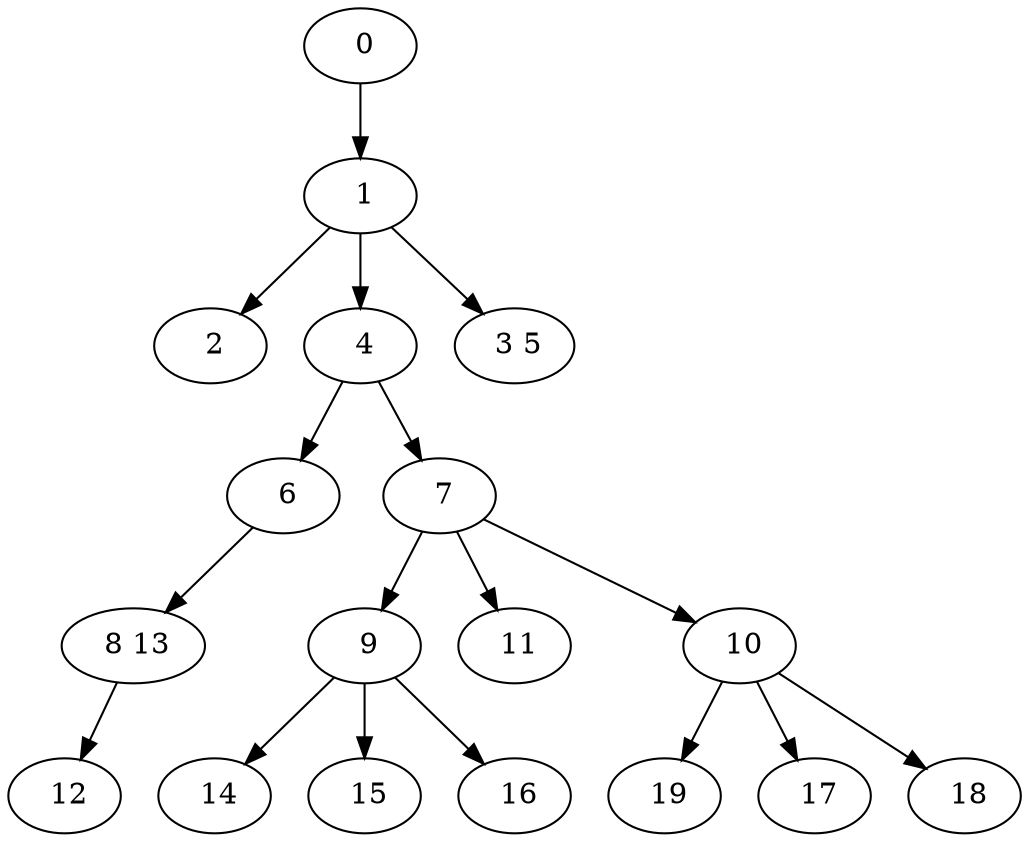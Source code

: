 digraph mytree {
" 0" -> " 1";
" 1" -> " 2";
" 1" -> " 4";
" 1" -> " 3 5";
" 2";
" 4" -> " 6";
" 4" -> " 7";
" 3 5";
" 6" -> " 8 13";
" 7" -> " 9";
" 7" -> " 11";
" 7" -> " 10";
" 8 13" -> " 12";
" 9" -> " 14";
" 9" -> " 15";
" 9" -> " 16";
" 11";
" 10" -> " 19";
" 10" -> " 17";
" 10" -> " 18";
" 19";
" 12";
" 14";
" 15";
" 16";
" 17";
" 18";
}

